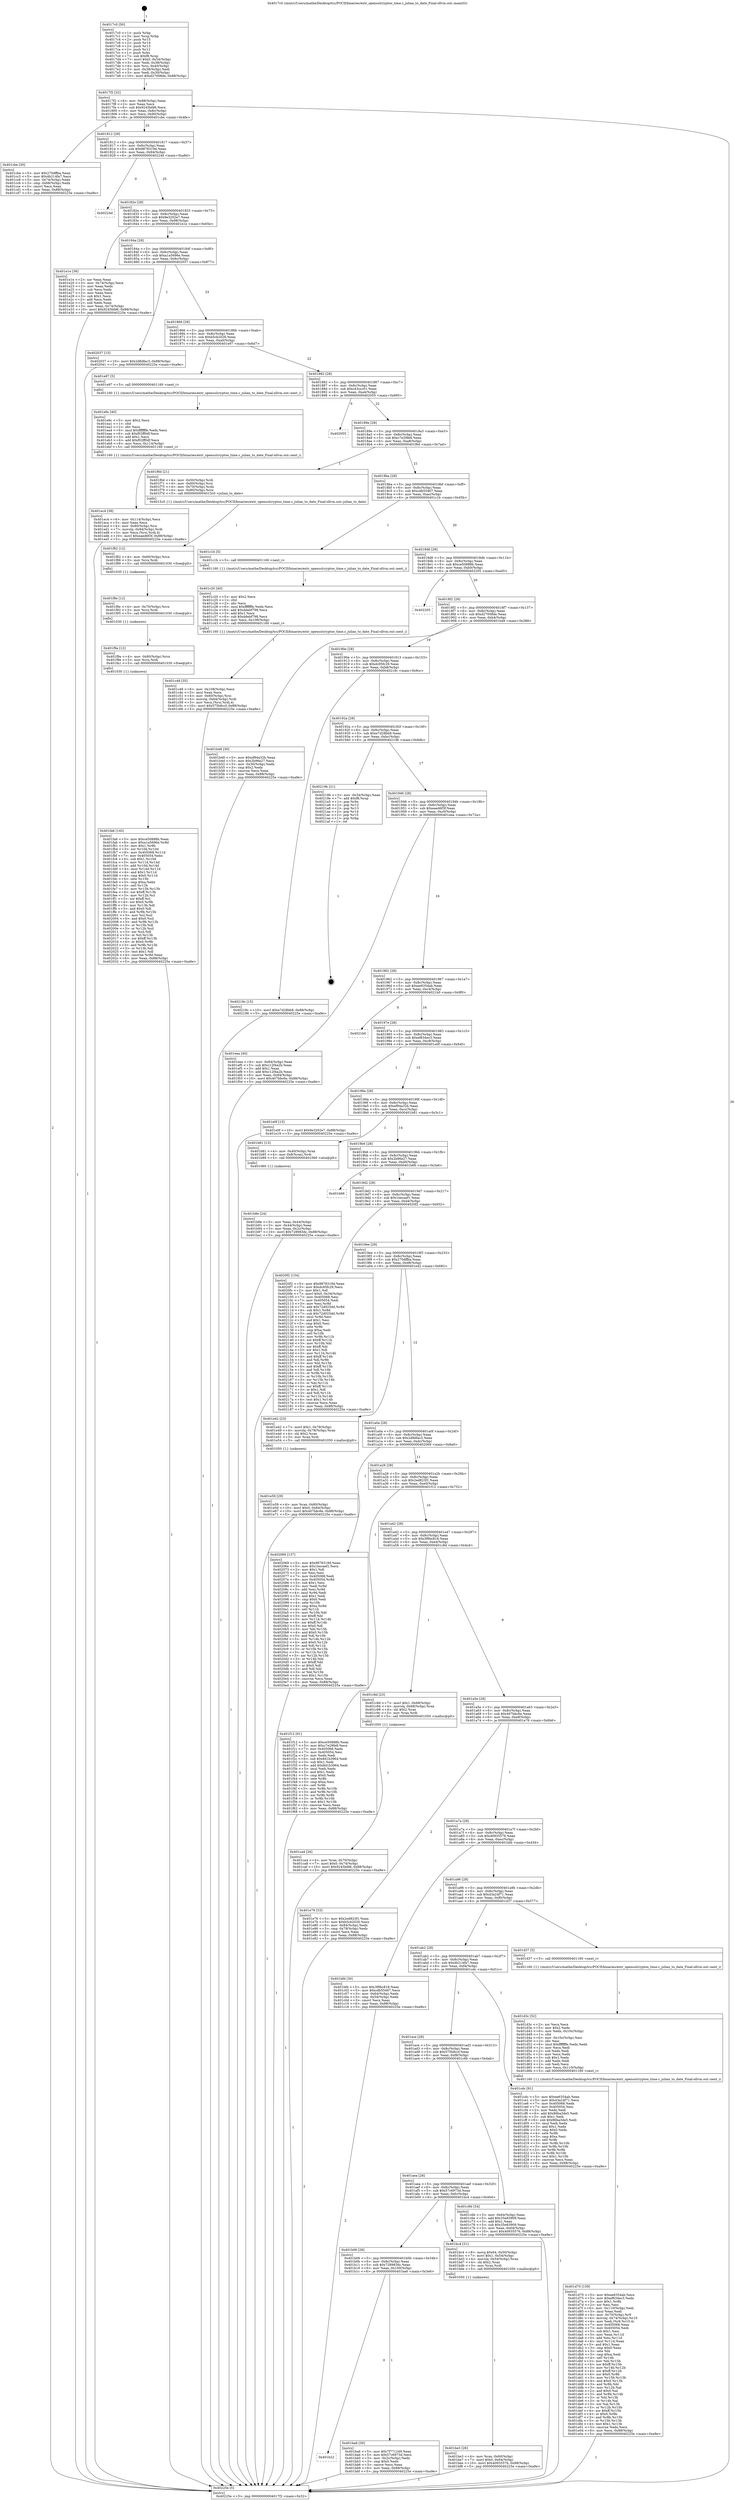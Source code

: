 digraph "0x4017c0" {
  label = "0x4017c0 (/mnt/c/Users/mathe/Desktop/tcc/POCII/binaries/extr_opensslcryptoo_time.c_julian_to_date_Final-ollvm.out::main(0))"
  labelloc = "t"
  node[shape=record]

  Entry [label="",width=0.3,height=0.3,shape=circle,fillcolor=black,style=filled]
  "0x4017f2" [label="{
     0x4017f2 [32]\l
     | [instrs]\l
     &nbsp;&nbsp;0x4017f2 \<+6\>: mov -0x88(%rbp),%eax\l
     &nbsp;&nbsp;0x4017f8 \<+2\>: mov %eax,%ecx\l
     &nbsp;&nbsp;0x4017fa \<+6\>: sub $0x9245bfd6,%ecx\l
     &nbsp;&nbsp;0x401800 \<+6\>: mov %eax,-0x8c(%rbp)\l
     &nbsp;&nbsp;0x401806 \<+6\>: mov %ecx,-0x90(%rbp)\l
     &nbsp;&nbsp;0x40180c \<+6\>: je 0000000000401cbe \<main+0x4fe\>\l
  }"]
  "0x401cbe" [label="{
     0x401cbe [30]\l
     | [instrs]\l
     &nbsp;&nbsp;0x401cbe \<+5\>: mov $0x270dffba,%eax\l
     &nbsp;&nbsp;0x401cc3 \<+5\>: mov $0x4b214fa7,%ecx\l
     &nbsp;&nbsp;0x401cc8 \<+3\>: mov -0x74(%rbp),%edx\l
     &nbsp;&nbsp;0x401ccb \<+3\>: cmp -0x68(%rbp),%edx\l
     &nbsp;&nbsp;0x401cce \<+3\>: cmovl %ecx,%eax\l
     &nbsp;&nbsp;0x401cd1 \<+6\>: mov %eax,-0x88(%rbp)\l
     &nbsp;&nbsp;0x401cd7 \<+5\>: jmp 000000000040225e \<main+0xa9e\>\l
  }"]
  "0x401812" [label="{
     0x401812 [28]\l
     | [instrs]\l
     &nbsp;&nbsp;0x401812 \<+5\>: jmp 0000000000401817 \<main+0x57\>\l
     &nbsp;&nbsp;0x401817 \<+6\>: mov -0x8c(%rbp),%eax\l
     &nbsp;&nbsp;0x40181d \<+5\>: sub $0x9878319d,%eax\l
     &nbsp;&nbsp;0x401822 \<+6\>: mov %eax,-0x94(%rbp)\l
     &nbsp;&nbsp;0x401828 \<+6\>: je 000000000040224d \<main+0xa8d\>\l
  }"]
  Exit [label="",width=0.3,height=0.3,shape=circle,fillcolor=black,style=filled,peripheries=2]
  "0x40224d" [label="{
     0x40224d\l
  }", style=dashed]
  "0x40182e" [label="{
     0x40182e [28]\l
     | [instrs]\l
     &nbsp;&nbsp;0x40182e \<+5\>: jmp 0000000000401833 \<main+0x73\>\l
     &nbsp;&nbsp;0x401833 \<+6\>: mov -0x8c(%rbp),%eax\l
     &nbsp;&nbsp;0x401839 \<+5\>: sub $0x9e3202e7,%eax\l
     &nbsp;&nbsp;0x40183e \<+6\>: mov %eax,-0x98(%rbp)\l
     &nbsp;&nbsp;0x401844 \<+6\>: je 0000000000401e1e \<main+0x65e\>\l
  }"]
  "0x401fa6" [label="{
     0x401fa6 [145]\l
     | [instrs]\l
     &nbsp;&nbsp;0x401fa6 \<+5\>: mov $0xce50888b,%eax\l
     &nbsp;&nbsp;0x401fab \<+6\>: mov $0xa1a5696e,%r8d\l
     &nbsp;&nbsp;0x401fb1 \<+3\>: mov $0x1,%r9b\l
     &nbsp;&nbsp;0x401fb4 \<+3\>: xor %r10d,%r10d\l
     &nbsp;&nbsp;0x401fb7 \<+8\>: mov 0x405068,%r11d\l
     &nbsp;&nbsp;0x401fbf \<+7\>: mov 0x405054,%ebx\l
     &nbsp;&nbsp;0x401fc6 \<+4\>: sub $0x1,%r10d\l
     &nbsp;&nbsp;0x401fca \<+3\>: mov %r11d,%r14d\l
     &nbsp;&nbsp;0x401fcd \<+3\>: add %r10d,%r14d\l
     &nbsp;&nbsp;0x401fd0 \<+4\>: imul %r14d,%r11d\l
     &nbsp;&nbsp;0x401fd4 \<+4\>: and $0x1,%r11d\l
     &nbsp;&nbsp;0x401fd8 \<+4\>: cmp $0x0,%r11d\l
     &nbsp;&nbsp;0x401fdc \<+4\>: sete %r15b\l
     &nbsp;&nbsp;0x401fe0 \<+3\>: cmp $0xa,%ebx\l
     &nbsp;&nbsp;0x401fe3 \<+4\>: setl %r12b\l
     &nbsp;&nbsp;0x401fe7 \<+3\>: mov %r15b,%r13b\l
     &nbsp;&nbsp;0x401fea \<+4\>: xor $0xff,%r13b\l
     &nbsp;&nbsp;0x401fee \<+3\>: mov %r12b,%cl\l
     &nbsp;&nbsp;0x401ff1 \<+3\>: xor $0xff,%cl\l
     &nbsp;&nbsp;0x401ff4 \<+4\>: xor $0x0,%r9b\l
     &nbsp;&nbsp;0x401ff8 \<+3\>: mov %r13b,%dl\l
     &nbsp;&nbsp;0x401ffb \<+3\>: and $0x0,%dl\l
     &nbsp;&nbsp;0x401ffe \<+3\>: and %r9b,%r15b\l
     &nbsp;&nbsp;0x402001 \<+3\>: mov %cl,%sil\l
     &nbsp;&nbsp;0x402004 \<+4\>: and $0x0,%sil\l
     &nbsp;&nbsp;0x402008 \<+3\>: and %r9b,%r12b\l
     &nbsp;&nbsp;0x40200b \<+3\>: or %r15b,%dl\l
     &nbsp;&nbsp;0x40200e \<+3\>: or %r12b,%sil\l
     &nbsp;&nbsp;0x402011 \<+3\>: xor %sil,%dl\l
     &nbsp;&nbsp;0x402014 \<+3\>: or %cl,%r13b\l
     &nbsp;&nbsp;0x402017 \<+4\>: xor $0xff,%r13b\l
     &nbsp;&nbsp;0x40201b \<+4\>: or $0x0,%r9b\l
     &nbsp;&nbsp;0x40201f \<+3\>: and %r9b,%r13b\l
     &nbsp;&nbsp;0x402022 \<+3\>: or %r13b,%dl\l
     &nbsp;&nbsp;0x402025 \<+3\>: test $0x1,%dl\l
     &nbsp;&nbsp;0x402028 \<+4\>: cmovne %r8d,%eax\l
     &nbsp;&nbsp;0x40202c \<+6\>: mov %eax,-0x88(%rbp)\l
     &nbsp;&nbsp;0x402032 \<+5\>: jmp 000000000040225e \<main+0xa9e\>\l
  }"]
  "0x401e1e" [label="{
     0x401e1e [36]\l
     | [instrs]\l
     &nbsp;&nbsp;0x401e1e \<+2\>: xor %eax,%eax\l
     &nbsp;&nbsp;0x401e20 \<+3\>: mov -0x74(%rbp),%ecx\l
     &nbsp;&nbsp;0x401e23 \<+2\>: mov %eax,%edx\l
     &nbsp;&nbsp;0x401e25 \<+2\>: sub %ecx,%edx\l
     &nbsp;&nbsp;0x401e27 \<+2\>: mov %eax,%ecx\l
     &nbsp;&nbsp;0x401e29 \<+3\>: sub $0x1,%ecx\l
     &nbsp;&nbsp;0x401e2c \<+2\>: add %ecx,%edx\l
     &nbsp;&nbsp;0x401e2e \<+2\>: sub %edx,%eax\l
     &nbsp;&nbsp;0x401e30 \<+3\>: mov %eax,-0x74(%rbp)\l
     &nbsp;&nbsp;0x401e33 \<+10\>: movl $0x9245bfd6,-0x88(%rbp)\l
     &nbsp;&nbsp;0x401e3d \<+5\>: jmp 000000000040225e \<main+0xa9e\>\l
  }"]
  "0x40184a" [label="{
     0x40184a [28]\l
     | [instrs]\l
     &nbsp;&nbsp;0x40184a \<+5\>: jmp 000000000040184f \<main+0x8f\>\l
     &nbsp;&nbsp;0x40184f \<+6\>: mov -0x8c(%rbp),%eax\l
     &nbsp;&nbsp;0x401855 \<+5\>: sub $0xa1a5696e,%eax\l
     &nbsp;&nbsp;0x40185a \<+6\>: mov %eax,-0x9c(%rbp)\l
     &nbsp;&nbsp;0x401860 \<+6\>: je 0000000000402037 \<main+0x877\>\l
  }"]
  "0x401f9a" [label="{
     0x401f9a [12]\l
     | [instrs]\l
     &nbsp;&nbsp;0x401f9a \<+4\>: mov -0x80(%rbp),%rcx\l
     &nbsp;&nbsp;0x401f9e \<+3\>: mov %rcx,%rdi\l
     &nbsp;&nbsp;0x401fa1 \<+5\>: call 0000000000401030 \<free@plt\>\l
     | [calls]\l
     &nbsp;&nbsp;0x401030 \{1\} (unknown)\l
  }"]
  "0x402037" [label="{
     0x402037 [15]\l
     | [instrs]\l
     &nbsp;&nbsp;0x402037 \<+10\>: movl $0x2d8dfac3,-0x88(%rbp)\l
     &nbsp;&nbsp;0x402041 \<+5\>: jmp 000000000040225e \<main+0xa9e\>\l
  }"]
  "0x401866" [label="{
     0x401866 [28]\l
     | [instrs]\l
     &nbsp;&nbsp;0x401866 \<+5\>: jmp 000000000040186b \<main+0xab\>\l
     &nbsp;&nbsp;0x40186b \<+6\>: mov -0x8c(%rbp),%eax\l
     &nbsp;&nbsp;0x401871 \<+5\>: sub $0xb5cb2026,%eax\l
     &nbsp;&nbsp;0x401876 \<+6\>: mov %eax,-0xa0(%rbp)\l
     &nbsp;&nbsp;0x40187c \<+6\>: je 0000000000401e97 \<main+0x6d7\>\l
  }"]
  "0x401f8e" [label="{
     0x401f8e [12]\l
     | [instrs]\l
     &nbsp;&nbsp;0x401f8e \<+4\>: mov -0x70(%rbp),%rcx\l
     &nbsp;&nbsp;0x401f92 \<+3\>: mov %rcx,%rdi\l
     &nbsp;&nbsp;0x401f95 \<+5\>: call 0000000000401030 \<free@plt\>\l
     | [calls]\l
     &nbsp;&nbsp;0x401030 \{1\} (unknown)\l
  }"]
  "0x401e97" [label="{
     0x401e97 [5]\l
     | [instrs]\l
     &nbsp;&nbsp;0x401e97 \<+5\>: call 0000000000401160 \<next_i\>\l
     | [calls]\l
     &nbsp;&nbsp;0x401160 \{1\} (/mnt/c/Users/mathe/Desktop/tcc/POCII/binaries/extr_opensslcryptoo_time.c_julian_to_date_Final-ollvm.out::next_i)\l
  }"]
  "0x401882" [label="{
     0x401882 [28]\l
     | [instrs]\l
     &nbsp;&nbsp;0x401882 \<+5\>: jmp 0000000000401887 \<main+0xc7\>\l
     &nbsp;&nbsp;0x401887 \<+6\>: mov -0x8c(%rbp),%eax\l
     &nbsp;&nbsp;0x40188d \<+5\>: sub $0xc43ccc01,%eax\l
     &nbsp;&nbsp;0x401892 \<+6\>: mov %eax,-0xa4(%rbp)\l
     &nbsp;&nbsp;0x401898 \<+6\>: je 0000000000402055 \<main+0x895\>\l
  }"]
  "0x401f82" [label="{
     0x401f82 [12]\l
     | [instrs]\l
     &nbsp;&nbsp;0x401f82 \<+4\>: mov -0x60(%rbp),%rcx\l
     &nbsp;&nbsp;0x401f86 \<+3\>: mov %rcx,%rdi\l
     &nbsp;&nbsp;0x401f89 \<+5\>: call 0000000000401030 \<free@plt\>\l
     | [calls]\l
     &nbsp;&nbsp;0x401030 \{1\} (unknown)\l
  }"]
  "0x402055" [label="{
     0x402055\l
  }", style=dashed]
  "0x40189e" [label="{
     0x40189e [28]\l
     | [instrs]\l
     &nbsp;&nbsp;0x40189e \<+5\>: jmp 00000000004018a3 \<main+0xe3\>\l
     &nbsp;&nbsp;0x4018a3 \<+6\>: mov -0x8c(%rbp),%eax\l
     &nbsp;&nbsp;0x4018a9 \<+5\>: sub $0xc7e29fe8,%eax\l
     &nbsp;&nbsp;0x4018ae \<+6\>: mov %eax,-0xa8(%rbp)\l
     &nbsp;&nbsp;0x4018b4 \<+6\>: je 0000000000401f6d \<main+0x7ad\>\l
  }"]
  "0x401ec4" [label="{
     0x401ec4 [38]\l
     | [instrs]\l
     &nbsp;&nbsp;0x401ec4 \<+6\>: mov -0x114(%rbp),%ecx\l
     &nbsp;&nbsp;0x401eca \<+3\>: imul %eax,%ecx\l
     &nbsp;&nbsp;0x401ecd \<+4\>: mov -0x80(%rbp),%rsi\l
     &nbsp;&nbsp;0x401ed1 \<+7\>: movslq -0x84(%rbp),%rdi\l
     &nbsp;&nbsp;0x401ed8 \<+3\>: mov %ecx,(%rsi,%rdi,4)\l
     &nbsp;&nbsp;0x401edb \<+10\>: movl $0xeaed6f3f,-0x88(%rbp)\l
     &nbsp;&nbsp;0x401ee5 \<+5\>: jmp 000000000040225e \<main+0xa9e\>\l
  }"]
  "0x401f6d" [label="{
     0x401f6d [21]\l
     | [instrs]\l
     &nbsp;&nbsp;0x401f6d \<+4\>: mov -0x50(%rbp),%rdi\l
     &nbsp;&nbsp;0x401f71 \<+4\>: mov -0x60(%rbp),%rsi\l
     &nbsp;&nbsp;0x401f75 \<+4\>: mov -0x70(%rbp),%rdx\l
     &nbsp;&nbsp;0x401f79 \<+4\>: mov -0x80(%rbp),%rcx\l
     &nbsp;&nbsp;0x401f7d \<+5\>: call 00000000004015c0 \<julian_to_date\>\l
     | [calls]\l
     &nbsp;&nbsp;0x4015c0 \{1\} (/mnt/c/Users/mathe/Desktop/tcc/POCII/binaries/extr_opensslcryptoo_time.c_julian_to_date_Final-ollvm.out::julian_to_date)\l
  }"]
  "0x4018ba" [label="{
     0x4018ba [28]\l
     | [instrs]\l
     &nbsp;&nbsp;0x4018ba \<+5\>: jmp 00000000004018bf \<main+0xff\>\l
     &nbsp;&nbsp;0x4018bf \<+6\>: mov -0x8c(%rbp),%eax\l
     &nbsp;&nbsp;0x4018c5 \<+5\>: sub $0xcdb55467,%eax\l
     &nbsp;&nbsp;0x4018ca \<+6\>: mov %eax,-0xac(%rbp)\l
     &nbsp;&nbsp;0x4018d0 \<+6\>: je 0000000000401c1b \<main+0x45b\>\l
  }"]
  "0x401e9c" [label="{
     0x401e9c [40]\l
     | [instrs]\l
     &nbsp;&nbsp;0x401e9c \<+5\>: mov $0x2,%ecx\l
     &nbsp;&nbsp;0x401ea1 \<+1\>: cltd\l
     &nbsp;&nbsp;0x401ea2 \<+2\>: idiv %ecx\l
     &nbsp;&nbsp;0x401ea4 \<+6\>: imul $0xfffffffe,%edx,%ecx\l
     &nbsp;&nbsp;0x401eaa \<+6\>: sub $0xf02ff0df,%ecx\l
     &nbsp;&nbsp;0x401eb0 \<+3\>: add $0x1,%ecx\l
     &nbsp;&nbsp;0x401eb3 \<+6\>: add $0xf02ff0df,%ecx\l
     &nbsp;&nbsp;0x401eb9 \<+6\>: mov %ecx,-0x114(%rbp)\l
     &nbsp;&nbsp;0x401ebf \<+5\>: call 0000000000401160 \<next_i\>\l
     | [calls]\l
     &nbsp;&nbsp;0x401160 \{1\} (/mnt/c/Users/mathe/Desktop/tcc/POCII/binaries/extr_opensslcryptoo_time.c_julian_to_date_Final-ollvm.out::next_i)\l
  }"]
  "0x401c1b" [label="{
     0x401c1b [5]\l
     | [instrs]\l
     &nbsp;&nbsp;0x401c1b \<+5\>: call 0000000000401160 \<next_i\>\l
     | [calls]\l
     &nbsp;&nbsp;0x401160 \{1\} (/mnt/c/Users/mathe/Desktop/tcc/POCII/binaries/extr_opensslcryptoo_time.c_julian_to_date_Final-ollvm.out::next_i)\l
  }"]
  "0x4018d6" [label="{
     0x4018d6 [28]\l
     | [instrs]\l
     &nbsp;&nbsp;0x4018d6 \<+5\>: jmp 00000000004018db \<main+0x11b\>\l
     &nbsp;&nbsp;0x4018db \<+6\>: mov -0x8c(%rbp),%eax\l
     &nbsp;&nbsp;0x4018e1 \<+5\>: sub $0xce50888b,%eax\l
     &nbsp;&nbsp;0x4018e6 \<+6\>: mov %eax,-0xb0(%rbp)\l
     &nbsp;&nbsp;0x4018ec \<+6\>: je 0000000000402205 \<main+0xa45\>\l
  }"]
  "0x401e59" [label="{
     0x401e59 [29]\l
     | [instrs]\l
     &nbsp;&nbsp;0x401e59 \<+4\>: mov %rax,-0x80(%rbp)\l
     &nbsp;&nbsp;0x401e5d \<+10\>: movl $0x0,-0x84(%rbp)\l
     &nbsp;&nbsp;0x401e67 \<+10\>: movl $0x407bbc6e,-0x88(%rbp)\l
     &nbsp;&nbsp;0x401e71 \<+5\>: jmp 000000000040225e \<main+0xa9e\>\l
  }"]
  "0x402205" [label="{
     0x402205\l
  }", style=dashed]
  "0x4018f2" [label="{
     0x4018f2 [28]\l
     | [instrs]\l
     &nbsp;&nbsp;0x4018f2 \<+5\>: jmp 00000000004018f7 \<main+0x137\>\l
     &nbsp;&nbsp;0x4018f7 \<+6\>: mov -0x8c(%rbp),%eax\l
     &nbsp;&nbsp;0x4018fd \<+5\>: sub $0xd27008de,%eax\l
     &nbsp;&nbsp;0x401902 \<+6\>: mov %eax,-0xb4(%rbp)\l
     &nbsp;&nbsp;0x401908 \<+6\>: je 0000000000401b48 \<main+0x388\>\l
  }"]
  "0x401d70" [label="{
     0x401d70 [159]\l
     | [instrs]\l
     &nbsp;&nbsp;0x401d70 \<+5\>: mov $0xee6354ab,%ecx\l
     &nbsp;&nbsp;0x401d75 \<+5\>: mov $0xef634ec3,%edx\l
     &nbsp;&nbsp;0x401d7a \<+3\>: mov $0x1,%r8b\l
     &nbsp;&nbsp;0x401d7d \<+2\>: xor %esi,%esi\l
     &nbsp;&nbsp;0x401d7f \<+6\>: mov -0x110(%rbp),%edi\l
     &nbsp;&nbsp;0x401d85 \<+3\>: imul %eax,%edi\l
     &nbsp;&nbsp;0x401d88 \<+4\>: mov -0x70(%rbp),%r9\l
     &nbsp;&nbsp;0x401d8c \<+4\>: movslq -0x74(%rbp),%r10\l
     &nbsp;&nbsp;0x401d90 \<+4\>: mov %edi,(%r9,%r10,4)\l
     &nbsp;&nbsp;0x401d94 \<+7\>: mov 0x405068,%eax\l
     &nbsp;&nbsp;0x401d9b \<+7\>: mov 0x405054,%edi\l
     &nbsp;&nbsp;0x401da2 \<+3\>: sub $0x1,%esi\l
     &nbsp;&nbsp;0x401da5 \<+3\>: mov %eax,%r11d\l
     &nbsp;&nbsp;0x401da8 \<+3\>: add %esi,%r11d\l
     &nbsp;&nbsp;0x401dab \<+4\>: imul %r11d,%eax\l
     &nbsp;&nbsp;0x401daf \<+3\>: and $0x1,%eax\l
     &nbsp;&nbsp;0x401db2 \<+3\>: cmp $0x0,%eax\l
     &nbsp;&nbsp;0x401db5 \<+3\>: sete %bl\l
     &nbsp;&nbsp;0x401db8 \<+3\>: cmp $0xa,%edi\l
     &nbsp;&nbsp;0x401dbb \<+4\>: setl %r14b\l
     &nbsp;&nbsp;0x401dbf \<+3\>: mov %bl,%r15b\l
     &nbsp;&nbsp;0x401dc2 \<+4\>: xor $0xff,%r15b\l
     &nbsp;&nbsp;0x401dc6 \<+3\>: mov %r14b,%r12b\l
     &nbsp;&nbsp;0x401dc9 \<+4\>: xor $0xff,%r12b\l
     &nbsp;&nbsp;0x401dcd \<+4\>: xor $0x0,%r8b\l
     &nbsp;&nbsp;0x401dd1 \<+3\>: mov %r15b,%r13b\l
     &nbsp;&nbsp;0x401dd4 \<+4\>: and $0x0,%r13b\l
     &nbsp;&nbsp;0x401dd8 \<+3\>: and %r8b,%bl\l
     &nbsp;&nbsp;0x401ddb \<+3\>: mov %r12b,%al\l
     &nbsp;&nbsp;0x401dde \<+2\>: and $0x0,%al\l
     &nbsp;&nbsp;0x401de0 \<+3\>: and %r8b,%r14b\l
     &nbsp;&nbsp;0x401de3 \<+3\>: or %bl,%r13b\l
     &nbsp;&nbsp;0x401de6 \<+3\>: or %r14b,%al\l
     &nbsp;&nbsp;0x401de9 \<+3\>: xor %al,%r13b\l
     &nbsp;&nbsp;0x401dec \<+3\>: or %r12b,%r15b\l
     &nbsp;&nbsp;0x401def \<+4\>: xor $0xff,%r15b\l
     &nbsp;&nbsp;0x401df3 \<+4\>: or $0x0,%r8b\l
     &nbsp;&nbsp;0x401df7 \<+3\>: and %r8b,%r15b\l
     &nbsp;&nbsp;0x401dfa \<+3\>: or %r15b,%r13b\l
     &nbsp;&nbsp;0x401dfd \<+4\>: test $0x1,%r13b\l
     &nbsp;&nbsp;0x401e01 \<+3\>: cmovne %edx,%ecx\l
     &nbsp;&nbsp;0x401e04 \<+6\>: mov %ecx,-0x88(%rbp)\l
     &nbsp;&nbsp;0x401e0a \<+5\>: jmp 000000000040225e \<main+0xa9e\>\l
  }"]
  "0x401b48" [label="{
     0x401b48 [30]\l
     | [instrs]\l
     &nbsp;&nbsp;0x401b48 \<+5\>: mov $0xef94a32b,%eax\l
     &nbsp;&nbsp;0x401b4d \<+5\>: mov $0x2b96e27,%ecx\l
     &nbsp;&nbsp;0x401b52 \<+3\>: mov -0x30(%rbp),%edx\l
     &nbsp;&nbsp;0x401b55 \<+3\>: cmp $0x2,%edx\l
     &nbsp;&nbsp;0x401b58 \<+3\>: cmovne %ecx,%eax\l
     &nbsp;&nbsp;0x401b5b \<+6\>: mov %eax,-0x88(%rbp)\l
     &nbsp;&nbsp;0x401b61 \<+5\>: jmp 000000000040225e \<main+0xa9e\>\l
  }"]
  "0x40190e" [label="{
     0x40190e [28]\l
     | [instrs]\l
     &nbsp;&nbsp;0x40190e \<+5\>: jmp 0000000000401913 \<main+0x153\>\l
     &nbsp;&nbsp;0x401913 \<+6\>: mov -0x8c(%rbp),%eax\l
     &nbsp;&nbsp;0x401919 \<+5\>: sub $0xdc95fc29,%eax\l
     &nbsp;&nbsp;0x40191e \<+6\>: mov %eax,-0xb8(%rbp)\l
     &nbsp;&nbsp;0x401924 \<+6\>: je 000000000040218c \<main+0x9cc\>\l
  }"]
  "0x40225e" [label="{
     0x40225e [5]\l
     | [instrs]\l
     &nbsp;&nbsp;0x40225e \<+5\>: jmp 00000000004017f2 \<main+0x32\>\l
  }"]
  "0x4017c0" [label="{
     0x4017c0 [50]\l
     | [instrs]\l
     &nbsp;&nbsp;0x4017c0 \<+1\>: push %rbp\l
     &nbsp;&nbsp;0x4017c1 \<+3\>: mov %rsp,%rbp\l
     &nbsp;&nbsp;0x4017c4 \<+2\>: push %r15\l
     &nbsp;&nbsp;0x4017c6 \<+2\>: push %r14\l
     &nbsp;&nbsp;0x4017c8 \<+2\>: push %r13\l
     &nbsp;&nbsp;0x4017ca \<+2\>: push %r12\l
     &nbsp;&nbsp;0x4017cc \<+1\>: push %rbx\l
     &nbsp;&nbsp;0x4017cd \<+7\>: sub $0xf8,%rsp\l
     &nbsp;&nbsp;0x4017d4 \<+7\>: movl $0x0,-0x34(%rbp)\l
     &nbsp;&nbsp;0x4017db \<+3\>: mov %edi,-0x38(%rbp)\l
     &nbsp;&nbsp;0x4017de \<+4\>: mov %rsi,-0x40(%rbp)\l
     &nbsp;&nbsp;0x4017e2 \<+3\>: mov -0x38(%rbp),%edi\l
     &nbsp;&nbsp;0x4017e5 \<+3\>: mov %edi,-0x30(%rbp)\l
     &nbsp;&nbsp;0x4017e8 \<+10\>: movl $0xd27008de,-0x88(%rbp)\l
  }"]
  "0x401d3c" [label="{
     0x401d3c [52]\l
     | [instrs]\l
     &nbsp;&nbsp;0x401d3c \<+2\>: xor %ecx,%ecx\l
     &nbsp;&nbsp;0x401d3e \<+5\>: mov $0x2,%edx\l
     &nbsp;&nbsp;0x401d43 \<+6\>: mov %edx,-0x10c(%rbp)\l
     &nbsp;&nbsp;0x401d49 \<+1\>: cltd\l
     &nbsp;&nbsp;0x401d4a \<+6\>: mov -0x10c(%rbp),%esi\l
     &nbsp;&nbsp;0x401d50 \<+2\>: idiv %esi\l
     &nbsp;&nbsp;0x401d52 \<+6\>: imul $0xfffffffe,%edx,%edx\l
     &nbsp;&nbsp;0x401d58 \<+2\>: mov %ecx,%edi\l
     &nbsp;&nbsp;0x401d5a \<+2\>: sub %edx,%edi\l
     &nbsp;&nbsp;0x401d5c \<+2\>: mov %ecx,%edx\l
     &nbsp;&nbsp;0x401d5e \<+3\>: sub $0x1,%edx\l
     &nbsp;&nbsp;0x401d61 \<+2\>: add %edx,%edi\l
     &nbsp;&nbsp;0x401d63 \<+2\>: sub %edi,%ecx\l
     &nbsp;&nbsp;0x401d65 \<+6\>: mov %ecx,-0x110(%rbp)\l
     &nbsp;&nbsp;0x401d6b \<+5\>: call 0000000000401160 \<next_i\>\l
     | [calls]\l
     &nbsp;&nbsp;0x401160 \{1\} (/mnt/c/Users/mathe/Desktop/tcc/POCII/binaries/extr_opensslcryptoo_time.c_julian_to_date_Final-ollvm.out::next_i)\l
  }"]
  "0x40218c" [label="{
     0x40218c [15]\l
     | [instrs]\l
     &nbsp;&nbsp;0x40218c \<+10\>: movl $0xe7d28bb9,-0x88(%rbp)\l
     &nbsp;&nbsp;0x402196 \<+5\>: jmp 000000000040225e \<main+0xa9e\>\l
  }"]
  "0x40192a" [label="{
     0x40192a [28]\l
     | [instrs]\l
     &nbsp;&nbsp;0x40192a \<+5\>: jmp 000000000040192f \<main+0x16f\>\l
     &nbsp;&nbsp;0x40192f \<+6\>: mov -0x8c(%rbp),%eax\l
     &nbsp;&nbsp;0x401935 \<+5\>: sub $0xe7d28bb9,%eax\l
     &nbsp;&nbsp;0x40193a \<+6\>: mov %eax,-0xbc(%rbp)\l
     &nbsp;&nbsp;0x401940 \<+6\>: je 000000000040219b \<main+0x9db\>\l
  }"]
  "0x401ca4" [label="{
     0x401ca4 [26]\l
     | [instrs]\l
     &nbsp;&nbsp;0x401ca4 \<+4\>: mov %rax,-0x70(%rbp)\l
     &nbsp;&nbsp;0x401ca8 \<+7\>: movl $0x0,-0x74(%rbp)\l
     &nbsp;&nbsp;0x401caf \<+10\>: movl $0x9245bfd6,-0x88(%rbp)\l
     &nbsp;&nbsp;0x401cb9 \<+5\>: jmp 000000000040225e \<main+0xa9e\>\l
  }"]
  "0x40219b" [label="{
     0x40219b [21]\l
     | [instrs]\l
     &nbsp;&nbsp;0x40219b \<+3\>: mov -0x34(%rbp),%eax\l
     &nbsp;&nbsp;0x40219e \<+7\>: add $0xf8,%rsp\l
     &nbsp;&nbsp;0x4021a5 \<+1\>: pop %rbx\l
     &nbsp;&nbsp;0x4021a6 \<+2\>: pop %r12\l
     &nbsp;&nbsp;0x4021a8 \<+2\>: pop %r13\l
     &nbsp;&nbsp;0x4021aa \<+2\>: pop %r14\l
     &nbsp;&nbsp;0x4021ac \<+2\>: pop %r15\l
     &nbsp;&nbsp;0x4021ae \<+1\>: pop %rbp\l
     &nbsp;&nbsp;0x4021af \<+1\>: ret\l
  }"]
  "0x401946" [label="{
     0x401946 [28]\l
     | [instrs]\l
     &nbsp;&nbsp;0x401946 \<+5\>: jmp 000000000040194b \<main+0x18b\>\l
     &nbsp;&nbsp;0x40194b \<+6\>: mov -0x8c(%rbp),%eax\l
     &nbsp;&nbsp;0x401951 \<+5\>: sub $0xeaed6f3f,%eax\l
     &nbsp;&nbsp;0x401956 \<+6\>: mov %eax,-0xc0(%rbp)\l
     &nbsp;&nbsp;0x40195c \<+6\>: je 0000000000401eea \<main+0x72a\>\l
  }"]
  "0x401c48" [label="{
     0x401c48 [35]\l
     | [instrs]\l
     &nbsp;&nbsp;0x401c48 \<+6\>: mov -0x108(%rbp),%ecx\l
     &nbsp;&nbsp;0x401c4e \<+3\>: imul %eax,%ecx\l
     &nbsp;&nbsp;0x401c51 \<+4\>: mov -0x60(%rbp),%rsi\l
     &nbsp;&nbsp;0x401c55 \<+4\>: movslq -0x64(%rbp),%rdi\l
     &nbsp;&nbsp;0x401c59 \<+3\>: mov %ecx,(%rsi,%rdi,4)\l
     &nbsp;&nbsp;0x401c5c \<+10\>: movl $0x575b8ccf,-0x88(%rbp)\l
     &nbsp;&nbsp;0x401c66 \<+5\>: jmp 000000000040225e \<main+0xa9e\>\l
  }"]
  "0x401eea" [label="{
     0x401eea [40]\l
     | [instrs]\l
     &nbsp;&nbsp;0x401eea \<+6\>: mov -0x84(%rbp),%eax\l
     &nbsp;&nbsp;0x401ef0 \<+5\>: sub $0xc12f4a2b,%eax\l
     &nbsp;&nbsp;0x401ef5 \<+3\>: add $0x1,%eax\l
     &nbsp;&nbsp;0x401ef8 \<+5\>: add $0xc12f4a2b,%eax\l
     &nbsp;&nbsp;0x401efd \<+6\>: mov %eax,-0x84(%rbp)\l
     &nbsp;&nbsp;0x401f03 \<+10\>: movl $0x407bbc6e,-0x88(%rbp)\l
     &nbsp;&nbsp;0x401f0d \<+5\>: jmp 000000000040225e \<main+0xa9e\>\l
  }"]
  "0x401962" [label="{
     0x401962 [28]\l
     | [instrs]\l
     &nbsp;&nbsp;0x401962 \<+5\>: jmp 0000000000401967 \<main+0x1a7\>\l
     &nbsp;&nbsp;0x401967 \<+6\>: mov -0x8c(%rbp),%eax\l
     &nbsp;&nbsp;0x40196d \<+5\>: sub $0xee6354ab,%eax\l
     &nbsp;&nbsp;0x401972 \<+6\>: mov %eax,-0xc4(%rbp)\l
     &nbsp;&nbsp;0x401978 \<+6\>: je 00000000004021b0 \<main+0x9f0\>\l
  }"]
  "0x401c20" [label="{
     0x401c20 [40]\l
     | [instrs]\l
     &nbsp;&nbsp;0x401c20 \<+5\>: mov $0x2,%ecx\l
     &nbsp;&nbsp;0x401c25 \<+1\>: cltd\l
     &nbsp;&nbsp;0x401c26 \<+2\>: idiv %ecx\l
     &nbsp;&nbsp;0x401c28 \<+6\>: imul $0xfffffffe,%edx,%ecx\l
     &nbsp;&nbsp;0x401c2e \<+6\>: add $0xddebf798,%ecx\l
     &nbsp;&nbsp;0x401c34 \<+3\>: add $0x1,%ecx\l
     &nbsp;&nbsp;0x401c37 \<+6\>: sub $0xddebf798,%ecx\l
     &nbsp;&nbsp;0x401c3d \<+6\>: mov %ecx,-0x108(%rbp)\l
     &nbsp;&nbsp;0x401c43 \<+5\>: call 0000000000401160 \<next_i\>\l
     | [calls]\l
     &nbsp;&nbsp;0x401160 \{1\} (/mnt/c/Users/mathe/Desktop/tcc/POCII/binaries/extr_opensslcryptoo_time.c_julian_to_date_Final-ollvm.out::next_i)\l
  }"]
  "0x4021b0" [label="{
     0x4021b0\l
  }", style=dashed]
  "0x40197e" [label="{
     0x40197e [28]\l
     | [instrs]\l
     &nbsp;&nbsp;0x40197e \<+5\>: jmp 0000000000401983 \<main+0x1c3\>\l
     &nbsp;&nbsp;0x401983 \<+6\>: mov -0x8c(%rbp),%eax\l
     &nbsp;&nbsp;0x401989 \<+5\>: sub $0xef634ec3,%eax\l
     &nbsp;&nbsp;0x40198e \<+6\>: mov %eax,-0xc8(%rbp)\l
     &nbsp;&nbsp;0x401994 \<+6\>: je 0000000000401e0f \<main+0x64f\>\l
  }"]
  "0x401be3" [label="{
     0x401be3 [26]\l
     | [instrs]\l
     &nbsp;&nbsp;0x401be3 \<+4\>: mov %rax,-0x60(%rbp)\l
     &nbsp;&nbsp;0x401be7 \<+7\>: movl $0x0,-0x64(%rbp)\l
     &nbsp;&nbsp;0x401bee \<+10\>: movl $0x40935576,-0x88(%rbp)\l
     &nbsp;&nbsp;0x401bf8 \<+5\>: jmp 000000000040225e \<main+0xa9e\>\l
  }"]
  "0x401e0f" [label="{
     0x401e0f [15]\l
     | [instrs]\l
     &nbsp;&nbsp;0x401e0f \<+10\>: movl $0x9e3202e7,-0x88(%rbp)\l
     &nbsp;&nbsp;0x401e19 \<+5\>: jmp 000000000040225e \<main+0xa9e\>\l
  }"]
  "0x40199a" [label="{
     0x40199a [28]\l
     | [instrs]\l
     &nbsp;&nbsp;0x40199a \<+5\>: jmp 000000000040199f \<main+0x1df\>\l
     &nbsp;&nbsp;0x40199f \<+6\>: mov -0x8c(%rbp),%eax\l
     &nbsp;&nbsp;0x4019a5 \<+5\>: sub $0xef94a32b,%eax\l
     &nbsp;&nbsp;0x4019aa \<+6\>: mov %eax,-0xcc(%rbp)\l
     &nbsp;&nbsp;0x4019b0 \<+6\>: je 0000000000401b81 \<main+0x3c1\>\l
  }"]
  "0x401b22" [label="{
     0x401b22\l
  }", style=dashed]
  "0x401b81" [label="{
     0x401b81 [13]\l
     | [instrs]\l
     &nbsp;&nbsp;0x401b81 \<+4\>: mov -0x40(%rbp),%rax\l
     &nbsp;&nbsp;0x401b85 \<+4\>: mov 0x8(%rax),%rdi\l
     &nbsp;&nbsp;0x401b89 \<+5\>: call 0000000000401060 \<atoi@plt\>\l
     | [calls]\l
     &nbsp;&nbsp;0x401060 \{1\} (unknown)\l
  }"]
  "0x4019b6" [label="{
     0x4019b6 [28]\l
     | [instrs]\l
     &nbsp;&nbsp;0x4019b6 \<+5\>: jmp 00000000004019bb \<main+0x1fb\>\l
     &nbsp;&nbsp;0x4019bb \<+6\>: mov -0x8c(%rbp),%eax\l
     &nbsp;&nbsp;0x4019c1 \<+5\>: sub $0x2b96e27,%eax\l
     &nbsp;&nbsp;0x4019c6 \<+6\>: mov %eax,-0xd0(%rbp)\l
     &nbsp;&nbsp;0x4019cc \<+6\>: je 0000000000401b66 \<main+0x3a6\>\l
  }"]
  "0x401b8e" [label="{
     0x401b8e [24]\l
     | [instrs]\l
     &nbsp;&nbsp;0x401b8e \<+3\>: mov %eax,-0x44(%rbp)\l
     &nbsp;&nbsp;0x401b91 \<+3\>: mov -0x44(%rbp),%eax\l
     &nbsp;&nbsp;0x401b94 \<+3\>: mov %eax,-0x2c(%rbp)\l
     &nbsp;&nbsp;0x401b97 \<+10\>: movl $0x728983dc,-0x88(%rbp)\l
     &nbsp;&nbsp;0x401ba1 \<+5\>: jmp 000000000040225e \<main+0xa9e\>\l
  }"]
  "0x401ba6" [label="{
     0x401ba6 [30]\l
     | [instrs]\l
     &nbsp;&nbsp;0x401ba6 \<+5\>: mov $0x7f771249,%eax\l
     &nbsp;&nbsp;0x401bab \<+5\>: mov $0x57c6973d,%ecx\l
     &nbsp;&nbsp;0x401bb0 \<+3\>: mov -0x2c(%rbp),%edx\l
     &nbsp;&nbsp;0x401bb3 \<+3\>: cmp $0x0,%edx\l
     &nbsp;&nbsp;0x401bb6 \<+3\>: cmove %ecx,%eax\l
     &nbsp;&nbsp;0x401bb9 \<+6\>: mov %eax,-0x88(%rbp)\l
     &nbsp;&nbsp;0x401bbf \<+5\>: jmp 000000000040225e \<main+0xa9e\>\l
  }"]
  "0x401b66" [label="{
     0x401b66\l
  }", style=dashed]
  "0x4019d2" [label="{
     0x4019d2 [28]\l
     | [instrs]\l
     &nbsp;&nbsp;0x4019d2 \<+5\>: jmp 00000000004019d7 \<main+0x217\>\l
     &nbsp;&nbsp;0x4019d7 \<+6\>: mov -0x8c(%rbp),%eax\l
     &nbsp;&nbsp;0x4019dd \<+5\>: sub $0x1becaef1,%eax\l
     &nbsp;&nbsp;0x4019e2 \<+6\>: mov %eax,-0xd4(%rbp)\l
     &nbsp;&nbsp;0x4019e8 \<+6\>: je 00000000004020f2 \<main+0x932\>\l
  }"]
  "0x401b06" [label="{
     0x401b06 [28]\l
     | [instrs]\l
     &nbsp;&nbsp;0x401b06 \<+5\>: jmp 0000000000401b0b \<main+0x34b\>\l
     &nbsp;&nbsp;0x401b0b \<+6\>: mov -0x8c(%rbp),%eax\l
     &nbsp;&nbsp;0x401b11 \<+5\>: sub $0x728983dc,%eax\l
     &nbsp;&nbsp;0x401b16 \<+6\>: mov %eax,-0x100(%rbp)\l
     &nbsp;&nbsp;0x401b1c \<+6\>: je 0000000000401ba6 \<main+0x3e6\>\l
  }"]
  "0x4020f2" [label="{
     0x4020f2 [154]\l
     | [instrs]\l
     &nbsp;&nbsp;0x4020f2 \<+5\>: mov $0x9878319d,%eax\l
     &nbsp;&nbsp;0x4020f7 \<+5\>: mov $0xdc95fc29,%ecx\l
     &nbsp;&nbsp;0x4020fc \<+2\>: mov $0x1,%dl\l
     &nbsp;&nbsp;0x4020fe \<+7\>: movl $0x0,-0x34(%rbp)\l
     &nbsp;&nbsp;0x402105 \<+7\>: mov 0x405068,%esi\l
     &nbsp;&nbsp;0x40210c \<+7\>: mov 0x405054,%edi\l
     &nbsp;&nbsp;0x402113 \<+3\>: mov %esi,%r8d\l
     &nbsp;&nbsp;0x402116 \<+7\>: add $0x72d025dd,%r8d\l
     &nbsp;&nbsp;0x40211d \<+4\>: sub $0x1,%r8d\l
     &nbsp;&nbsp;0x402121 \<+7\>: sub $0x72d025dd,%r8d\l
     &nbsp;&nbsp;0x402128 \<+4\>: imul %r8d,%esi\l
     &nbsp;&nbsp;0x40212c \<+3\>: and $0x1,%esi\l
     &nbsp;&nbsp;0x40212f \<+3\>: cmp $0x0,%esi\l
     &nbsp;&nbsp;0x402132 \<+4\>: sete %r9b\l
     &nbsp;&nbsp;0x402136 \<+3\>: cmp $0xa,%edi\l
     &nbsp;&nbsp;0x402139 \<+4\>: setl %r10b\l
     &nbsp;&nbsp;0x40213d \<+3\>: mov %r9b,%r11b\l
     &nbsp;&nbsp;0x402140 \<+4\>: xor $0xff,%r11b\l
     &nbsp;&nbsp;0x402144 \<+3\>: mov %r10b,%bl\l
     &nbsp;&nbsp;0x402147 \<+3\>: xor $0xff,%bl\l
     &nbsp;&nbsp;0x40214a \<+3\>: xor $0x1,%dl\l
     &nbsp;&nbsp;0x40214d \<+3\>: mov %r11b,%r14b\l
     &nbsp;&nbsp;0x402150 \<+4\>: and $0xff,%r14b\l
     &nbsp;&nbsp;0x402154 \<+3\>: and %dl,%r9b\l
     &nbsp;&nbsp;0x402157 \<+3\>: mov %bl,%r15b\l
     &nbsp;&nbsp;0x40215a \<+4\>: and $0xff,%r15b\l
     &nbsp;&nbsp;0x40215e \<+3\>: and %dl,%r10b\l
     &nbsp;&nbsp;0x402161 \<+3\>: or %r9b,%r14b\l
     &nbsp;&nbsp;0x402164 \<+3\>: or %r10b,%r15b\l
     &nbsp;&nbsp;0x402167 \<+3\>: xor %r15b,%r14b\l
     &nbsp;&nbsp;0x40216a \<+3\>: or %bl,%r11b\l
     &nbsp;&nbsp;0x40216d \<+4\>: xor $0xff,%r11b\l
     &nbsp;&nbsp;0x402171 \<+3\>: or $0x1,%dl\l
     &nbsp;&nbsp;0x402174 \<+3\>: and %dl,%r11b\l
     &nbsp;&nbsp;0x402177 \<+3\>: or %r11b,%r14b\l
     &nbsp;&nbsp;0x40217a \<+4\>: test $0x1,%r14b\l
     &nbsp;&nbsp;0x40217e \<+3\>: cmovne %ecx,%eax\l
     &nbsp;&nbsp;0x402181 \<+6\>: mov %eax,-0x88(%rbp)\l
     &nbsp;&nbsp;0x402187 \<+5\>: jmp 000000000040225e \<main+0xa9e\>\l
  }"]
  "0x4019ee" [label="{
     0x4019ee [28]\l
     | [instrs]\l
     &nbsp;&nbsp;0x4019ee \<+5\>: jmp 00000000004019f3 \<main+0x233\>\l
     &nbsp;&nbsp;0x4019f3 \<+6\>: mov -0x8c(%rbp),%eax\l
     &nbsp;&nbsp;0x4019f9 \<+5\>: sub $0x270dffba,%eax\l
     &nbsp;&nbsp;0x4019fe \<+6\>: mov %eax,-0xd8(%rbp)\l
     &nbsp;&nbsp;0x401a04 \<+6\>: je 0000000000401e42 \<main+0x682\>\l
  }"]
  "0x401bc4" [label="{
     0x401bc4 [31]\l
     | [instrs]\l
     &nbsp;&nbsp;0x401bc4 \<+8\>: movq $0x64,-0x50(%rbp)\l
     &nbsp;&nbsp;0x401bcc \<+7\>: movl $0x1,-0x54(%rbp)\l
     &nbsp;&nbsp;0x401bd3 \<+4\>: movslq -0x54(%rbp),%rax\l
     &nbsp;&nbsp;0x401bd7 \<+4\>: shl $0x2,%rax\l
     &nbsp;&nbsp;0x401bdb \<+3\>: mov %rax,%rdi\l
     &nbsp;&nbsp;0x401bde \<+5\>: call 0000000000401050 \<malloc@plt\>\l
     | [calls]\l
     &nbsp;&nbsp;0x401050 \{1\} (unknown)\l
  }"]
  "0x401e42" [label="{
     0x401e42 [23]\l
     | [instrs]\l
     &nbsp;&nbsp;0x401e42 \<+7\>: movl $0x1,-0x78(%rbp)\l
     &nbsp;&nbsp;0x401e49 \<+4\>: movslq -0x78(%rbp),%rax\l
     &nbsp;&nbsp;0x401e4d \<+4\>: shl $0x2,%rax\l
     &nbsp;&nbsp;0x401e51 \<+3\>: mov %rax,%rdi\l
     &nbsp;&nbsp;0x401e54 \<+5\>: call 0000000000401050 \<malloc@plt\>\l
     | [calls]\l
     &nbsp;&nbsp;0x401050 \{1\} (unknown)\l
  }"]
  "0x401a0a" [label="{
     0x401a0a [28]\l
     | [instrs]\l
     &nbsp;&nbsp;0x401a0a \<+5\>: jmp 0000000000401a0f \<main+0x24f\>\l
     &nbsp;&nbsp;0x401a0f \<+6\>: mov -0x8c(%rbp),%eax\l
     &nbsp;&nbsp;0x401a15 \<+5\>: sub $0x2d8dfac3,%eax\l
     &nbsp;&nbsp;0x401a1a \<+6\>: mov %eax,-0xdc(%rbp)\l
     &nbsp;&nbsp;0x401a20 \<+6\>: je 0000000000402069 \<main+0x8a9\>\l
  }"]
  "0x401aea" [label="{
     0x401aea [28]\l
     | [instrs]\l
     &nbsp;&nbsp;0x401aea \<+5\>: jmp 0000000000401aef \<main+0x32f\>\l
     &nbsp;&nbsp;0x401aef \<+6\>: mov -0x8c(%rbp),%eax\l
     &nbsp;&nbsp;0x401af5 \<+5\>: sub $0x57c6973d,%eax\l
     &nbsp;&nbsp;0x401afa \<+6\>: mov %eax,-0xfc(%rbp)\l
     &nbsp;&nbsp;0x401b00 \<+6\>: je 0000000000401bc4 \<main+0x404\>\l
  }"]
  "0x402069" [label="{
     0x402069 [137]\l
     | [instrs]\l
     &nbsp;&nbsp;0x402069 \<+5\>: mov $0x9878319d,%eax\l
     &nbsp;&nbsp;0x40206e \<+5\>: mov $0x1becaef1,%ecx\l
     &nbsp;&nbsp;0x402073 \<+2\>: mov $0x1,%dl\l
     &nbsp;&nbsp;0x402075 \<+2\>: xor %esi,%esi\l
     &nbsp;&nbsp;0x402077 \<+7\>: mov 0x405068,%edi\l
     &nbsp;&nbsp;0x40207e \<+8\>: mov 0x405054,%r8d\l
     &nbsp;&nbsp;0x402086 \<+3\>: sub $0x1,%esi\l
     &nbsp;&nbsp;0x402089 \<+3\>: mov %edi,%r9d\l
     &nbsp;&nbsp;0x40208c \<+3\>: add %esi,%r9d\l
     &nbsp;&nbsp;0x40208f \<+4\>: imul %r9d,%edi\l
     &nbsp;&nbsp;0x402093 \<+3\>: and $0x1,%edi\l
     &nbsp;&nbsp;0x402096 \<+3\>: cmp $0x0,%edi\l
     &nbsp;&nbsp;0x402099 \<+4\>: sete %r10b\l
     &nbsp;&nbsp;0x40209d \<+4\>: cmp $0xa,%r8d\l
     &nbsp;&nbsp;0x4020a1 \<+4\>: setl %r11b\l
     &nbsp;&nbsp;0x4020a5 \<+3\>: mov %r10b,%bl\l
     &nbsp;&nbsp;0x4020a8 \<+3\>: xor $0xff,%bl\l
     &nbsp;&nbsp;0x4020ab \<+3\>: mov %r11b,%r14b\l
     &nbsp;&nbsp;0x4020ae \<+4\>: xor $0xff,%r14b\l
     &nbsp;&nbsp;0x4020b2 \<+3\>: xor $0x0,%dl\l
     &nbsp;&nbsp;0x4020b5 \<+3\>: mov %bl,%r15b\l
     &nbsp;&nbsp;0x4020b8 \<+4\>: and $0x0,%r15b\l
     &nbsp;&nbsp;0x4020bc \<+3\>: and %dl,%r10b\l
     &nbsp;&nbsp;0x4020bf \<+3\>: mov %r14b,%r12b\l
     &nbsp;&nbsp;0x4020c2 \<+4\>: and $0x0,%r12b\l
     &nbsp;&nbsp;0x4020c6 \<+3\>: and %dl,%r11b\l
     &nbsp;&nbsp;0x4020c9 \<+3\>: or %r10b,%r15b\l
     &nbsp;&nbsp;0x4020cc \<+3\>: or %r11b,%r12b\l
     &nbsp;&nbsp;0x4020cf \<+3\>: xor %r12b,%r15b\l
     &nbsp;&nbsp;0x4020d2 \<+3\>: or %r14b,%bl\l
     &nbsp;&nbsp;0x4020d5 \<+3\>: xor $0xff,%bl\l
     &nbsp;&nbsp;0x4020d8 \<+3\>: or $0x0,%dl\l
     &nbsp;&nbsp;0x4020db \<+2\>: and %dl,%bl\l
     &nbsp;&nbsp;0x4020dd \<+3\>: or %bl,%r15b\l
     &nbsp;&nbsp;0x4020e0 \<+4\>: test $0x1,%r15b\l
     &nbsp;&nbsp;0x4020e4 \<+3\>: cmovne %ecx,%eax\l
     &nbsp;&nbsp;0x4020e7 \<+6\>: mov %eax,-0x88(%rbp)\l
     &nbsp;&nbsp;0x4020ed \<+5\>: jmp 000000000040225e \<main+0xa9e\>\l
  }"]
  "0x401a26" [label="{
     0x401a26 [28]\l
     | [instrs]\l
     &nbsp;&nbsp;0x401a26 \<+5\>: jmp 0000000000401a2b \<main+0x26b\>\l
     &nbsp;&nbsp;0x401a2b \<+6\>: mov -0x8c(%rbp),%eax\l
     &nbsp;&nbsp;0x401a31 \<+5\>: sub $0x2ed823f1,%eax\l
     &nbsp;&nbsp;0x401a36 \<+6\>: mov %eax,-0xe0(%rbp)\l
     &nbsp;&nbsp;0x401a3c \<+6\>: je 0000000000401f12 \<main+0x752\>\l
  }"]
  "0x401c6b" [label="{
     0x401c6b [34]\l
     | [instrs]\l
     &nbsp;&nbsp;0x401c6b \<+3\>: mov -0x64(%rbp),%eax\l
     &nbsp;&nbsp;0x401c6e \<+5\>: add $0x35e83909,%eax\l
     &nbsp;&nbsp;0x401c73 \<+3\>: add $0x1,%eax\l
     &nbsp;&nbsp;0x401c76 \<+5\>: sub $0x35e83909,%eax\l
     &nbsp;&nbsp;0x401c7b \<+3\>: mov %eax,-0x64(%rbp)\l
     &nbsp;&nbsp;0x401c7e \<+10\>: movl $0x40935576,-0x88(%rbp)\l
     &nbsp;&nbsp;0x401c88 \<+5\>: jmp 000000000040225e \<main+0xa9e\>\l
  }"]
  "0x401f12" [label="{
     0x401f12 [91]\l
     | [instrs]\l
     &nbsp;&nbsp;0x401f12 \<+5\>: mov $0xce50888b,%eax\l
     &nbsp;&nbsp;0x401f17 \<+5\>: mov $0xc7e29fe8,%ecx\l
     &nbsp;&nbsp;0x401f1c \<+7\>: mov 0x405068,%edx\l
     &nbsp;&nbsp;0x401f23 \<+7\>: mov 0x405054,%esi\l
     &nbsp;&nbsp;0x401f2a \<+2\>: mov %edx,%edi\l
     &nbsp;&nbsp;0x401f2c \<+6\>: sub $0x8d1b3964,%edi\l
     &nbsp;&nbsp;0x401f32 \<+3\>: sub $0x1,%edi\l
     &nbsp;&nbsp;0x401f35 \<+6\>: add $0x8d1b3964,%edi\l
     &nbsp;&nbsp;0x401f3b \<+3\>: imul %edi,%edx\l
     &nbsp;&nbsp;0x401f3e \<+3\>: and $0x1,%edx\l
     &nbsp;&nbsp;0x401f41 \<+3\>: cmp $0x0,%edx\l
     &nbsp;&nbsp;0x401f44 \<+4\>: sete %r8b\l
     &nbsp;&nbsp;0x401f48 \<+3\>: cmp $0xa,%esi\l
     &nbsp;&nbsp;0x401f4b \<+4\>: setl %r9b\l
     &nbsp;&nbsp;0x401f4f \<+3\>: mov %r8b,%r10b\l
     &nbsp;&nbsp;0x401f52 \<+3\>: and %r9b,%r10b\l
     &nbsp;&nbsp;0x401f55 \<+3\>: xor %r9b,%r8b\l
     &nbsp;&nbsp;0x401f58 \<+3\>: or %r8b,%r10b\l
     &nbsp;&nbsp;0x401f5b \<+4\>: test $0x1,%r10b\l
     &nbsp;&nbsp;0x401f5f \<+3\>: cmovne %ecx,%eax\l
     &nbsp;&nbsp;0x401f62 \<+6\>: mov %eax,-0x88(%rbp)\l
     &nbsp;&nbsp;0x401f68 \<+5\>: jmp 000000000040225e \<main+0xa9e\>\l
  }"]
  "0x401a42" [label="{
     0x401a42 [28]\l
     | [instrs]\l
     &nbsp;&nbsp;0x401a42 \<+5\>: jmp 0000000000401a47 \<main+0x287\>\l
     &nbsp;&nbsp;0x401a47 \<+6\>: mov -0x8c(%rbp),%eax\l
     &nbsp;&nbsp;0x401a4d \<+5\>: sub $0x3f9bc818,%eax\l
     &nbsp;&nbsp;0x401a52 \<+6\>: mov %eax,-0xe4(%rbp)\l
     &nbsp;&nbsp;0x401a58 \<+6\>: je 0000000000401c8d \<main+0x4cd\>\l
  }"]
  "0x401ace" [label="{
     0x401ace [28]\l
     | [instrs]\l
     &nbsp;&nbsp;0x401ace \<+5\>: jmp 0000000000401ad3 \<main+0x313\>\l
     &nbsp;&nbsp;0x401ad3 \<+6\>: mov -0x8c(%rbp),%eax\l
     &nbsp;&nbsp;0x401ad9 \<+5\>: sub $0x575b8ccf,%eax\l
     &nbsp;&nbsp;0x401ade \<+6\>: mov %eax,-0xf8(%rbp)\l
     &nbsp;&nbsp;0x401ae4 \<+6\>: je 0000000000401c6b \<main+0x4ab\>\l
  }"]
  "0x401c8d" [label="{
     0x401c8d [23]\l
     | [instrs]\l
     &nbsp;&nbsp;0x401c8d \<+7\>: movl $0x1,-0x68(%rbp)\l
     &nbsp;&nbsp;0x401c94 \<+4\>: movslq -0x68(%rbp),%rax\l
     &nbsp;&nbsp;0x401c98 \<+4\>: shl $0x2,%rax\l
     &nbsp;&nbsp;0x401c9c \<+3\>: mov %rax,%rdi\l
     &nbsp;&nbsp;0x401c9f \<+5\>: call 0000000000401050 \<malloc@plt\>\l
     | [calls]\l
     &nbsp;&nbsp;0x401050 \{1\} (unknown)\l
  }"]
  "0x401a5e" [label="{
     0x401a5e [28]\l
     | [instrs]\l
     &nbsp;&nbsp;0x401a5e \<+5\>: jmp 0000000000401a63 \<main+0x2a3\>\l
     &nbsp;&nbsp;0x401a63 \<+6\>: mov -0x8c(%rbp),%eax\l
     &nbsp;&nbsp;0x401a69 \<+5\>: sub $0x407bbc6e,%eax\l
     &nbsp;&nbsp;0x401a6e \<+6\>: mov %eax,-0xe8(%rbp)\l
     &nbsp;&nbsp;0x401a74 \<+6\>: je 0000000000401e76 \<main+0x6b6\>\l
  }"]
  "0x401cdc" [label="{
     0x401cdc [91]\l
     | [instrs]\l
     &nbsp;&nbsp;0x401cdc \<+5\>: mov $0xee6354ab,%eax\l
     &nbsp;&nbsp;0x401ce1 \<+5\>: mov $0x43a24f71,%ecx\l
     &nbsp;&nbsp;0x401ce6 \<+7\>: mov 0x405068,%edx\l
     &nbsp;&nbsp;0x401ced \<+7\>: mov 0x405054,%esi\l
     &nbsp;&nbsp;0x401cf4 \<+2\>: mov %edx,%edi\l
     &nbsp;&nbsp;0x401cf6 \<+6\>: add $0x86ba3de5,%edi\l
     &nbsp;&nbsp;0x401cfc \<+3\>: sub $0x1,%edi\l
     &nbsp;&nbsp;0x401cff \<+6\>: sub $0x86ba3de5,%edi\l
     &nbsp;&nbsp;0x401d05 \<+3\>: imul %edi,%edx\l
     &nbsp;&nbsp;0x401d08 \<+3\>: and $0x1,%edx\l
     &nbsp;&nbsp;0x401d0b \<+3\>: cmp $0x0,%edx\l
     &nbsp;&nbsp;0x401d0e \<+4\>: sete %r8b\l
     &nbsp;&nbsp;0x401d12 \<+3\>: cmp $0xa,%esi\l
     &nbsp;&nbsp;0x401d15 \<+4\>: setl %r9b\l
     &nbsp;&nbsp;0x401d19 \<+3\>: mov %r8b,%r10b\l
     &nbsp;&nbsp;0x401d1c \<+3\>: and %r9b,%r10b\l
     &nbsp;&nbsp;0x401d1f \<+3\>: xor %r9b,%r8b\l
     &nbsp;&nbsp;0x401d22 \<+3\>: or %r8b,%r10b\l
     &nbsp;&nbsp;0x401d25 \<+4\>: test $0x1,%r10b\l
     &nbsp;&nbsp;0x401d29 \<+3\>: cmovne %ecx,%eax\l
     &nbsp;&nbsp;0x401d2c \<+6\>: mov %eax,-0x88(%rbp)\l
     &nbsp;&nbsp;0x401d32 \<+5\>: jmp 000000000040225e \<main+0xa9e\>\l
  }"]
  "0x401e76" [label="{
     0x401e76 [33]\l
     | [instrs]\l
     &nbsp;&nbsp;0x401e76 \<+5\>: mov $0x2ed823f1,%eax\l
     &nbsp;&nbsp;0x401e7b \<+5\>: mov $0xb5cb2026,%ecx\l
     &nbsp;&nbsp;0x401e80 \<+6\>: mov -0x84(%rbp),%edx\l
     &nbsp;&nbsp;0x401e86 \<+3\>: cmp -0x78(%rbp),%edx\l
     &nbsp;&nbsp;0x401e89 \<+3\>: cmovl %ecx,%eax\l
     &nbsp;&nbsp;0x401e8c \<+6\>: mov %eax,-0x88(%rbp)\l
     &nbsp;&nbsp;0x401e92 \<+5\>: jmp 000000000040225e \<main+0xa9e\>\l
  }"]
  "0x401a7a" [label="{
     0x401a7a [28]\l
     | [instrs]\l
     &nbsp;&nbsp;0x401a7a \<+5\>: jmp 0000000000401a7f \<main+0x2bf\>\l
     &nbsp;&nbsp;0x401a7f \<+6\>: mov -0x8c(%rbp),%eax\l
     &nbsp;&nbsp;0x401a85 \<+5\>: sub $0x40935576,%eax\l
     &nbsp;&nbsp;0x401a8a \<+6\>: mov %eax,-0xec(%rbp)\l
     &nbsp;&nbsp;0x401a90 \<+6\>: je 0000000000401bfd \<main+0x43d\>\l
  }"]
  "0x401ab2" [label="{
     0x401ab2 [28]\l
     | [instrs]\l
     &nbsp;&nbsp;0x401ab2 \<+5\>: jmp 0000000000401ab7 \<main+0x2f7\>\l
     &nbsp;&nbsp;0x401ab7 \<+6\>: mov -0x8c(%rbp),%eax\l
     &nbsp;&nbsp;0x401abd \<+5\>: sub $0x4b214fa7,%eax\l
     &nbsp;&nbsp;0x401ac2 \<+6\>: mov %eax,-0xf4(%rbp)\l
     &nbsp;&nbsp;0x401ac8 \<+6\>: je 0000000000401cdc \<main+0x51c\>\l
  }"]
  "0x401bfd" [label="{
     0x401bfd [30]\l
     | [instrs]\l
     &nbsp;&nbsp;0x401bfd \<+5\>: mov $0x3f9bc818,%eax\l
     &nbsp;&nbsp;0x401c02 \<+5\>: mov $0xcdb55467,%ecx\l
     &nbsp;&nbsp;0x401c07 \<+3\>: mov -0x64(%rbp),%edx\l
     &nbsp;&nbsp;0x401c0a \<+3\>: cmp -0x54(%rbp),%edx\l
     &nbsp;&nbsp;0x401c0d \<+3\>: cmovl %ecx,%eax\l
     &nbsp;&nbsp;0x401c10 \<+6\>: mov %eax,-0x88(%rbp)\l
     &nbsp;&nbsp;0x401c16 \<+5\>: jmp 000000000040225e \<main+0xa9e\>\l
  }"]
  "0x401a96" [label="{
     0x401a96 [28]\l
     | [instrs]\l
     &nbsp;&nbsp;0x401a96 \<+5\>: jmp 0000000000401a9b \<main+0x2db\>\l
     &nbsp;&nbsp;0x401a9b \<+6\>: mov -0x8c(%rbp),%eax\l
     &nbsp;&nbsp;0x401aa1 \<+5\>: sub $0x43a24f71,%eax\l
     &nbsp;&nbsp;0x401aa6 \<+6\>: mov %eax,-0xf0(%rbp)\l
     &nbsp;&nbsp;0x401aac \<+6\>: je 0000000000401d37 \<main+0x577\>\l
  }"]
  "0x401d37" [label="{
     0x401d37 [5]\l
     | [instrs]\l
     &nbsp;&nbsp;0x401d37 \<+5\>: call 0000000000401160 \<next_i\>\l
     | [calls]\l
     &nbsp;&nbsp;0x401160 \{1\} (/mnt/c/Users/mathe/Desktop/tcc/POCII/binaries/extr_opensslcryptoo_time.c_julian_to_date_Final-ollvm.out::next_i)\l
  }"]
  Entry -> "0x4017c0" [label=" 1"]
  "0x4017f2" -> "0x401cbe" [label=" 2"]
  "0x4017f2" -> "0x401812" [label=" 25"]
  "0x40219b" -> Exit [label=" 1"]
  "0x401812" -> "0x40224d" [label=" 0"]
  "0x401812" -> "0x40182e" [label=" 25"]
  "0x40218c" -> "0x40225e" [label=" 1"]
  "0x40182e" -> "0x401e1e" [label=" 1"]
  "0x40182e" -> "0x40184a" [label=" 24"]
  "0x4020f2" -> "0x40225e" [label=" 1"]
  "0x40184a" -> "0x402037" [label=" 1"]
  "0x40184a" -> "0x401866" [label=" 23"]
  "0x402069" -> "0x40225e" [label=" 1"]
  "0x401866" -> "0x401e97" [label=" 1"]
  "0x401866" -> "0x401882" [label=" 22"]
  "0x402037" -> "0x40225e" [label=" 1"]
  "0x401882" -> "0x402055" [label=" 0"]
  "0x401882" -> "0x40189e" [label=" 22"]
  "0x401fa6" -> "0x40225e" [label=" 1"]
  "0x40189e" -> "0x401f6d" [label=" 1"]
  "0x40189e" -> "0x4018ba" [label=" 21"]
  "0x401f9a" -> "0x401fa6" [label=" 1"]
  "0x4018ba" -> "0x401c1b" [label=" 1"]
  "0x4018ba" -> "0x4018d6" [label=" 20"]
  "0x401f8e" -> "0x401f9a" [label=" 1"]
  "0x4018d6" -> "0x402205" [label=" 0"]
  "0x4018d6" -> "0x4018f2" [label=" 20"]
  "0x401f82" -> "0x401f8e" [label=" 1"]
  "0x4018f2" -> "0x401b48" [label=" 1"]
  "0x4018f2" -> "0x40190e" [label=" 19"]
  "0x401b48" -> "0x40225e" [label=" 1"]
  "0x4017c0" -> "0x4017f2" [label=" 1"]
  "0x40225e" -> "0x4017f2" [label=" 26"]
  "0x401f6d" -> "0x401f82" [label=" 1"]
  "0x40190e" -> "0x40218c" [label=" 1"]
  "0x40190e" -> "0x40192a" [label=" 18"]
  "0x401f12" -> "0x40225e" [label=" 1"]
  "0x40192a" -> "0x40219b" [label=" 1"]
  "0x40192a" -> "0x401946" [label=" 17"]
  "0x401eea" -> "0x40225e" [label=" 1"]
  "0x401946" -> "0x401eea" [label=" 1"]
  "0x401946" -> "0x401962" [label=" 16"]
  "0x401ec4" -> "0x40225e" [label=" 1"]
  "0x401962" -> "0x4021b0" [label=" 0"]
  "0x401962" -> "0x40197e" [label=" 16"]
  "0x401e9c" -> "0x401ec4" [label=" 1"]
  "0x40197e" -> "0x401e0f" [label=" 1"]
  "0x40197e" -> "0x40199a" [label=" 15"]
  "0x401e97" -> "0x401e9c" [label=" 1"]
  "0x40199a" -> "0x401b81" [label=" 1"]
  "0x40199a" -> "0x4019b6" [label=" 14"]
  "0x401b81" -> "0x401b8e" [label=" 1"]
  "0x401b8e" -> "0x40225e" [label=" 1"]
  "0x401e76" -> "0x40225e" [label=" 2"]
  "0x4019b6" -> "0x401b66" [label=" 0"]
  "0x4019b6" -> "0x4019d2" [label=" 14"]
  "0x401e59" -> "0x40225e" [label=" 1"]
  "0x4019d2" -> "0x4020f2" [label=" 1"]
  "0x4019d2" -> "0x4019ee" [label=" 13"]
  "0x401e1e" -> "0x40225e" [label=" 1"]
  "0x4019ee" -> "0x401e42" [label=" 1"]
  "0x4019ee" -> "0x401a0a" [label=" 12"]
  "0x401e0f" -> "0x40225e" [label=" 1"]
  "0x401a0a" -> "0x402069" [label=" 1"]
  "0x401a0a" -> "0x401a26" [label=" 11"]
  "0x401d3c" -> "0x401d70" [label=" 1"]
  "0x401a26" -> "0x401f12" [label=" 1"]
  "0x401a26" -> "0x401a42" [label=" 10"]
  "0x401d37" -> "0x401d3c" [label=" 1"]
  "0x401a42" -> "0x401c8d" [label=" 1"]
  "0x401a42" -> "0x401a5e" [label=" 9"]
  "0x401cbe" -> "0x40225e" [label=" 2"]
  "0x401a5e" -> "0x401e76" [label=" 2"]
  "0x401a5e" -> "0x401a7a" [label=" 7"]
  "0x401ca4" -> "0x40225e" [label=" 1"]
  "0x401a7a" -> "0x401bfd" [label=" 2"]
  "0x401a7a" -> "0x401a96" [label=" 5"]
  "0x401c6b" -> "0x40225e" [label=" 1"]
  "0x401a96" -> "0x401d37" [label=" 1"]
  "0x401a96" -> "0x401ab2" [label=" 4"]
  "0x401c8d" -> "0x401ca4" [label=" 1"]
  "0x401ab2" -> "0x401cdc" [label=" 1"]
  "0x401ab2" -> "0x401ace" [label=" 3"]
  "0x401cdc" -> "0x40225e" [label=" 1"]
  "0x401ace" -> "0x401c6b" [label=" 1"]
  "0x401ace" -> "0x401aea" [label=" 2"]
  "0x401d70" -> "0x40225e" [label=" 1"]
  "0x401aea" -> "0x401bc4" [label=" 1"]
  "0x401aea" -> "0x401b06" [label=" 1"]
  "0x401e42" -> "0x401e59" [label=" 1"]
  "0x401b06" -> "0x401ba6" [label=" 1"]
  "0x401b06" -> "0x401b22" [label=" 0"]
  "0x401ba6" -> "0x40225e" [label=" 1"]
  "0x401bc4" -> "0x401be3" [label=" 1"]
  "0x401be3" -> "0x40225e" [label=" 1"]
  "0x401bfd" -> "0x40225e" [label=" 2"]
  "0x401c1b" -> "0x401c20" [label=" 1"]
  "0x401c20" -> "0x401c48" [label=" 1"]
  "0x401c48" -> "0x40225e" [label=" 1"]
}
